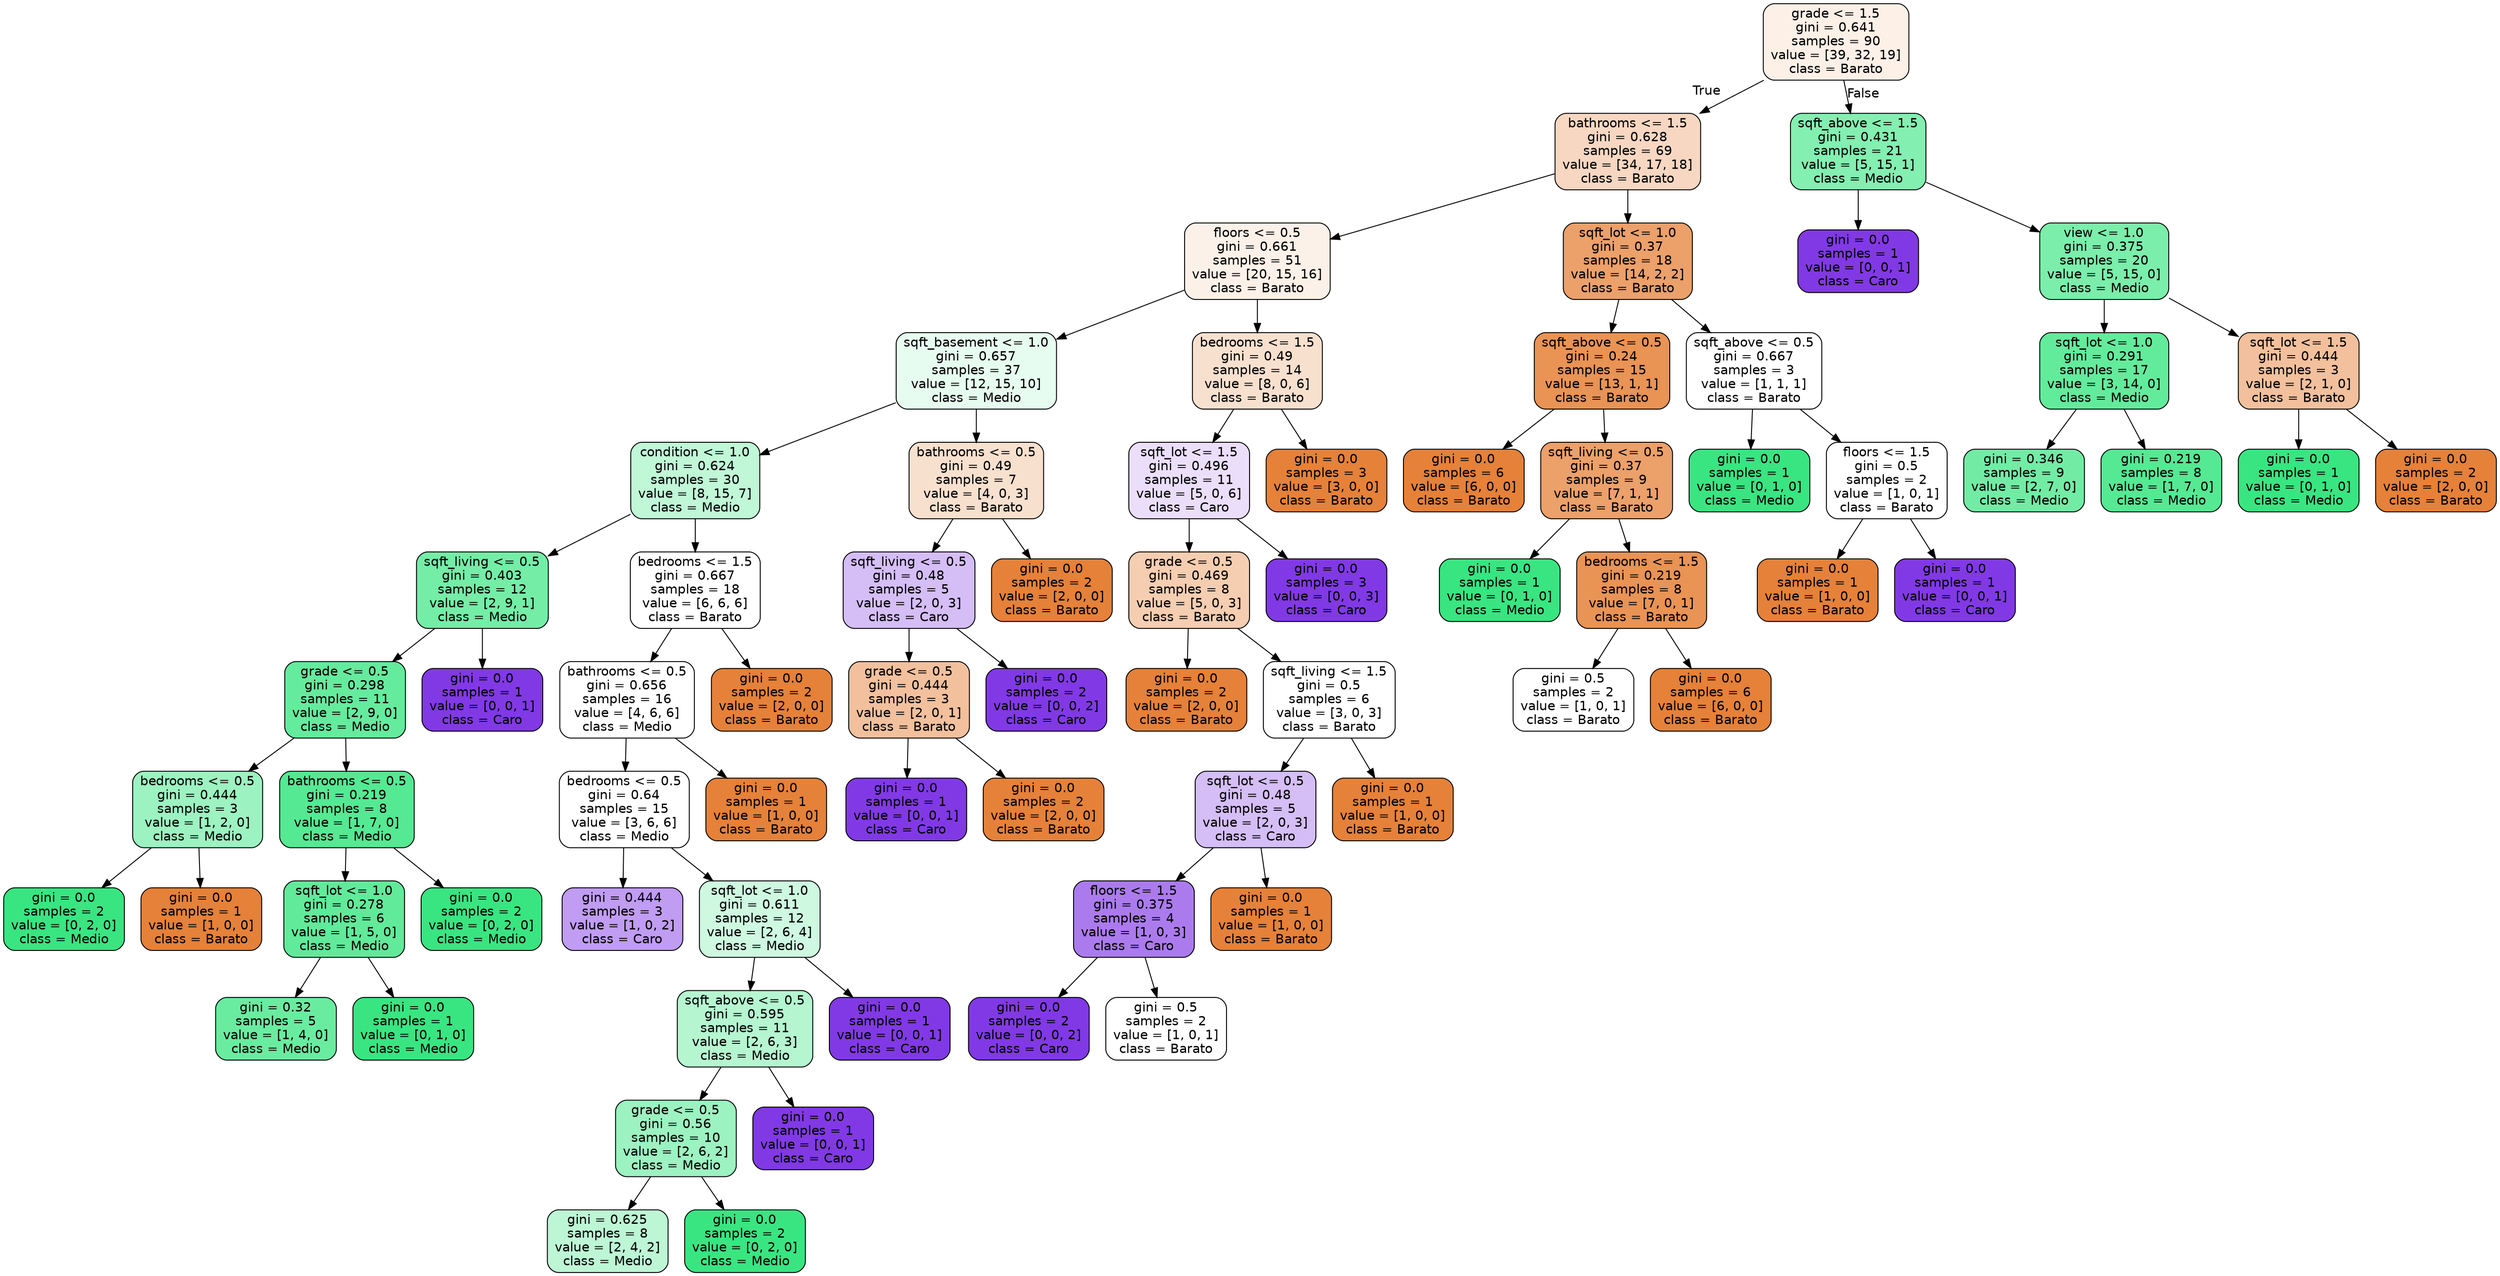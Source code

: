 digraph Tree {
node [shape=box, style="filled, rounded", color="black", fontname=helvetica] ;
edge [fontname=helvetica] ;
0 [label="grade <= 1.5\ngini = 0.641\nsamples = 90\nvalue = [39, 32, 19]\nclass = Barato", fillcolor="#fcf0e7"] ;
1 [label="bathrooms <= 1.5\ngini = 0.628\nsamples = 69\nvalue = [34, 17, 18]\nclass = Barato", fillcolor="#f7d7c1"] ;
0 -> 1 [labeldistance=2.5, labelangle=45, headlabel="True"] ;
2 [label="floors <= 0.5\ngini = 0.661\nsamples = 51\nvalue = [20, 15, 16]\nclass = Barato", fillcolor="#fcf1e8"] ;
1 -> 2 ;
3 [label="sqft_basement <= 1.0\ngini = 0.657\nsamples = 37\nvalue = [12, 15, 10]\nclass = Medio", fillcolor="#e7fcf0"] ;
2 -> 3 ;
4 [label="condition <= 1.0\ngini = 0.624\nsamples = 30\nvalue = [8, 15, 7]\nclass = Medio", fillcolor="#c0f7d7"] ;
3 -> 4 ;
5 [label="sqft_living <= 0.5\ngini = 0.403\nsamples = 12\nvalue = [2, 9, 1]\nclass = Medio", fillcolor="#74eda7"] ;
4 -> 5 ;
6 [label="grade <= 0.5\ngini = 0.298\nsamples = 11\nvalue = [2, 9, 0]\nclass = Medio", fillcolor="#65eb9d"] ;
5 -> 6 ;
7 [label="bedrooms <= 0.5\ngini = 0.444\nsamples = 3\nvalue = [1, 2, 0]\nclass = Medio", fillcolor="#9cf2c0"] ;
6 -> 7 ;
8 [label="gini = 0.0\nsamples = 2\nvalue = [0, 2, 0]\nclass = Medio", fillcolor="#39e581"] ;
7 -> 8 ;
9 [label="gini = 0.0\nsamples = 1\nvalue = [1, 0, 0]\nclass = Barato", fillcolor="#e58139"] ;
7 -> 9 ;
10 [label="bathrooms <= 0.5\ngini = 0.219\nsamples = 8\nvalue = [1, 7, 0]\nclass = Medio", fillcolor="#55e993"] ;
6 -> 10 ;
11 [label="sqft_lot <= 1.0\ngini = 0.278\nsamples = 6\nvalue = [1, 5, 0]\nclass = Medio", fillcolor="#61ea9a"] ;
10 -> 11 ;
12 [label="gini = 0.32\nsamples = 5\nvalue = [1, 4, 0]\nclass = Medio", fillcolor="#6aeca0"] ;
11 -> 12 ;
13 [label="gini = 0.0\nsamples = 1\nvalue = [0, 1, 0]\nclass = Medio", fillcolor="#39e581"] ;
11 -> 13 ;
14 [label="gini = 0.0\nsamples = 2\nvalue = [0, 2, 0]\nclass = Medio", fillcolor="#39e581"] ;
10 -> 14 ;
15 [label="gini = 0.0\nsamples = 1\nvalue = [0, 0, 1]\nclass = Caro", fillcolor="#8139e5"] ;
5 -> 15 ;
16 [label="bedrooms <= 1.5\ngini = 0.667\nsamples = 18\nvalue = [6, 6, 6]\nclass = Barato", fillcolor="#ffffff"] ;
4 -> 16 ;
17 [label="bathrooms <= 0.5\ngini = 0.656\nsamples = 16\nvalue = [4, 6, 6]\nclass = Medio", fillcolor="#ffffff"] ;
16 -> 17 ;
18 [label="bedrooms <= 0.5\ngini = 0.64\nsamples = 15\nvalue = [3, 6, 6]\nclass = Medio", fillcolor="#ffffff"] ;
17 -> 18 ;
19 [label="gini = 0.444\nsamples = 3\nvalue = [1, 0, 2]\nclass = Caro", fillcolor="#c09cf2"] ;
18 -> 19 ;
20 [label="sqft_lot <= 1.0\ngini = 0.611\nsamples = 12\nvalue = [2, 6, 4]\nclass = Medio", fillcolor="#cef8e0"] ;
18 -> 20 ;
21 [label="sqft_above <= 0.5\ngini = 0.595\nsamples = 11\nvalue = [2, 6, 3]\nclass = Medio", fillcolor="#b5f5d0"] ;
20 -> 21 ;
22 [label="grade <= 0.5\ngini = 0.56\nsamples = 10\nvalue = [2, 6, 2]\nclass = Medio", fillcolor="#9cf2c0"] ;
21 -> 22 ;
23 [label="gini = 0.625\nsamples = 8\nvalue = [2, 4, 2]\nclass = Medio", fillcolor="#bdf6d5"] ;
22 -> 23 ;
24 [label="gini = 0.0\nsamples = 2\nvalue = [0, 2, 0]\nclass = Medio", fillcolor="#39e581"] ;
22 -> 24 ;
25 [label="gini = 0.0\nsamples = 1\nvalue = [0, 0, 1]\nclass = Caro", fillcolor="#8139e5"] ;
21 -> 25 ;
26 [label="gini = 0.0\nsamples = 1\nvalue = [0, 0, 1]\nclass = Caro", fillcolor="#8139e5"] ;
20 -> 26 ;
27 [label="gini = 0.0\nsamples = 1\nvalue = [1, 0, 0]\nclass = Barato", fillcolor="#e58139"] ;
17 -> 27 ;
28 [label="gini = 0.0\nsamples = 2\nvalue = [2, 0, 0]\nclass = Barato", fillcolor="#e58139"] ;
16 -> 28 ;
29 [label="bathrooms <= 0.5\ngini = 0.49\nsamples = 7\nvalue = [4, 0, 3]\nclass = Barato", fillcolor="#f8e0ce"] ;
3 -> 29 ;
30 [label="sqft_living <= 0.5\ngini = 0.48\nsamples = 5\nvalue = [2, 0, 3]\nclass = Caro", fillcolor="#d5bdf6"] ;
29 -> 30 ;
31 [label="grade <= 0.5\ngini = 0.444\nsamples = 3\nvalue = [2, 0, 1]\nclass = Barato", fillcolor="#f2c09c"] ;
30 -> 31 ;
32 [label="gini = 0.0\nsamples = 1\nvalue = [0, 0, 1]\nclass = Caro", fillcolor="#8139e5"] ;
31 -> 32 ;
33 [label="gini = 0.0\nsamples = 2\nvalue = [2, 0, 0]\nclass = Barato", fillcolor="#e58139"] ;
31 -> 33 ;
34 [label="gini = 0.0\nsamples = 2\nvalue = [0, 0, 2]\nclass = Caro", fillcolor="#8139e5"] ;
30 -> 34 ;
35 [label="gini = 0.0\nsamples = 2\nvalue = [2, 0, 0]\nclass = Barato", fillcolor="#e58139"] ;
29 -> 35 ;
36 [label="bedrooms <= 1.5\ngini = 0.49\nsamples = 14\nvalue = [8, 0, 6]\nclass = Barato", fillcolor="#f8e0ce"] ;
2 -> 36 ;
37 [label="sqft_lot <= 1.5\ngini = 0.496\nsamples = 11\nvalue = [5, 0, 6]\nclass = Caro", fillcolor="#eadefb"] ;
36 -> 37 ;
38 [label="grade <= 0.5\ngini = 0.469\nsamples = 8\nvalue = [5, 0, 3]\nclass = Barato", fillcolor="#f5cdb0"] ;
37 -> 38 ;
39 [label="gini = 0.0\nsamples = 2\nvalue = [2, 0, 0]\nclass = Barato", fillcolor="#e58139"] ;
38 -> 39 ;
40 [label="sqft_living <= 1.5\ngini = 0.5\nsamples = 6\nvalue = [3, 0, 3]\nclass = Barato", fillcolor="#ffffff"] ;
38 -> 40 ;
41 [label="sqft_lot <= 0.5\ngini = 0.48\nsamples = 5\nvalue = [2, 0, 3]\nclass = Caro", fillcolor="#d5bdf6"] ;
40 -> 41 ;
42 [label="floors <= 1.5\ngini = 0.375\nsamples = 4\nvalue = [1, 0, 3]\nclass = Caro", fillcolor="#ab7bee"] ;
41 -> 42 ;
43 [label="gini = 0.0\nsamples = 2\nvalue = [0, 0, 2]\nclass = Caro", fillcolor="#8139e5"] ;
42 -> 43 ;
44 [label="gini = 0.5\nsamples = 2\nvalue = [1, 0, 1]\nclass = Barato", fillcolor="#ffffff"] ;
42 -> 44 ;
45 [label="gini = 0.0\nsamples = 1\nvalue = [1, 0, 0]\nclass = Barato", fillcolor="#e58139"] ;
41 -> 45 ;
46 [label="gini = 0.0\nsamples = 1\nvalue = [1, 0, 0]\nclass = Barato", fillcolor="#e58139"] ;
40 -> 46 ;
47 [label="gini = 0.0\nsamples = 3\nvalue = [0, 0, 3]\nclass = Caro", fillcolor="#8139e5"] ;
37 -> 47 ;
48 [label="gini = 0.0\nsamples = 3\nvalue = [3, 0, 0]\nclass = Barato", fillcolor="#e58139"] ;
36 -> 48 ;
49 [label="sqft_lot <= 1.0\ngini = 0.37\nsamples = 18\nvalue = [14, 2, 2]\nclass = Barato", fillcolor="#eca06a"] ;
1 -> 49 ;
50 [label="sqft_above <= 0.5\ngini = 0.24\nsamples = 15\nvalue = [13, 1, 1]\nclass = Barato", fillcolor="#e99355"] ;
49 -> 50 ;
51 [label="gini = 0.0\nsamples = 6\nvalue = [6, 0, 0]\nclass = Barato", fillcolor="#e58139"] ;
50 -> 51 ;
52 [label="sqft_living <= 0.5\ngini = 0.37\nsamples = 9\nvalue = [7, 1, 1]\nclass = Barato", fillcolor="#eca06a"] ;
50 -> 52 ;
53 [label="gini = 0.0\nsamples = 1\nvalue = [0, 1, 0]\nclass = Medio", fillcolor="#39e581"] ;
52 -> 53 ;
54 [label="bedrooms <= 1.5\ngini = 0.219\nsamples = 8\nvalue = [7, 0, 1]\nclass = Barato", fillcolor="#e99355"] ;
52 -> 54 ;
55 [label="gini = 0.5\nsamples = 2\nvalue = [1, 0, 1]\nclass = Barato", fillcolor="#ffffff"] ;
54 -> 55 ;
56 [label="gini = 0.0\nsamples = 6\nvalue = [6, 0, 0]\nclass = Barato", fillcolor="#e58139"] ;
54 -> 56 ;
57 [label="sqft_above <= 0.5\ngini = 0.667\nsamples = 3\nvalue = [1, 1, 1]\nclass = Barato", fillcolor="#ffffff"] ;
49 -> 57 ;
58 [label="gini = 0.0\nsamples = 1\nvalue = [0, 1, 0]\nclass = Medio", fillcolor="#39e581"] ;
57 -> 58 ;
59 [label="floors <= 1.5\ngini = 0.5\nsamples = 2\nvalue = [1, 0, 1]\nclass = Barato", fillcolor="#ffffff"] ;
57 -> 59 ;
60 [label="gini = 0.0\nsamples = 1\nvalue = [1, 0, 0]\nclass = Barato", fillcolor="#e58139"] ;
59 -> 60 ;
61 [label="gini = 0.0\nsamples = 1\nvalue = [0, 0, 1]\nclass = Caro", fillcolor="#8139e5"] ;
59 -> 61 ;
62 [label="sqft_above <= 1.5\ngini = 0.431\nsamples = 21\nvalue = [5, 15, 1]\nclass = Medio", fillcolor="#83efb0"] ;
0 -> 62 [labeldistance=2.5, labelangle=-45, headlabel="False"] ;
63 [label="gini = 0.0\nsamples = 1\nvalue = [0, 0, 1]\nclass = Caro", fillcolor="#8139e5"] ;
62 -> 63 ;
64 [label="view <= 1.0\ngini = 0.375\nsamples = 20\nvalue = [5, 15, 0]\nclass = Medio", fillcolor="#7beeab"] ;
62 -> 64 ;
65 [label="sqft_lot <= 1.0\ngini = 0.291\nsamples = 17\nvalue = [3, 14, 0]\nclass = Medio", fillcolor="#63eb9c"] ;
64 -> 65 ;
66 [label="gini = 0.346\nsamples = 9\nvalue = [2, 7, 0]\nclass = Medio", fillcolor="#72eca5"] ;
65 -> 66 ;
67 [label="gini = 0.219\nsamples = 8\nvalue = [1, 7, 0]\nclass = Medio", fillcolor="#55e993"] ;
65 -> 67 ;
68 [label="sqft_lot <= 1.5\ngini = 0.444\nsamples = 3\nvalue = [2, 1, 0]\nclass = Barato", fillcolor="#f2c09c"] ;
64 -> 68 ;
69 [label="gini = 0.0\nsamples = 1\nvalue = [0, 1, 0]\nclass = Medio", fillcolor="#39e581"] ;
68 -> 69 ;
70 [label="gini = 0.0\nsamples = 2\nvalue = [2, 0, 0]\nclass = Barato", fillcolor="#e58139"] ;
68 -> 70 ;
}